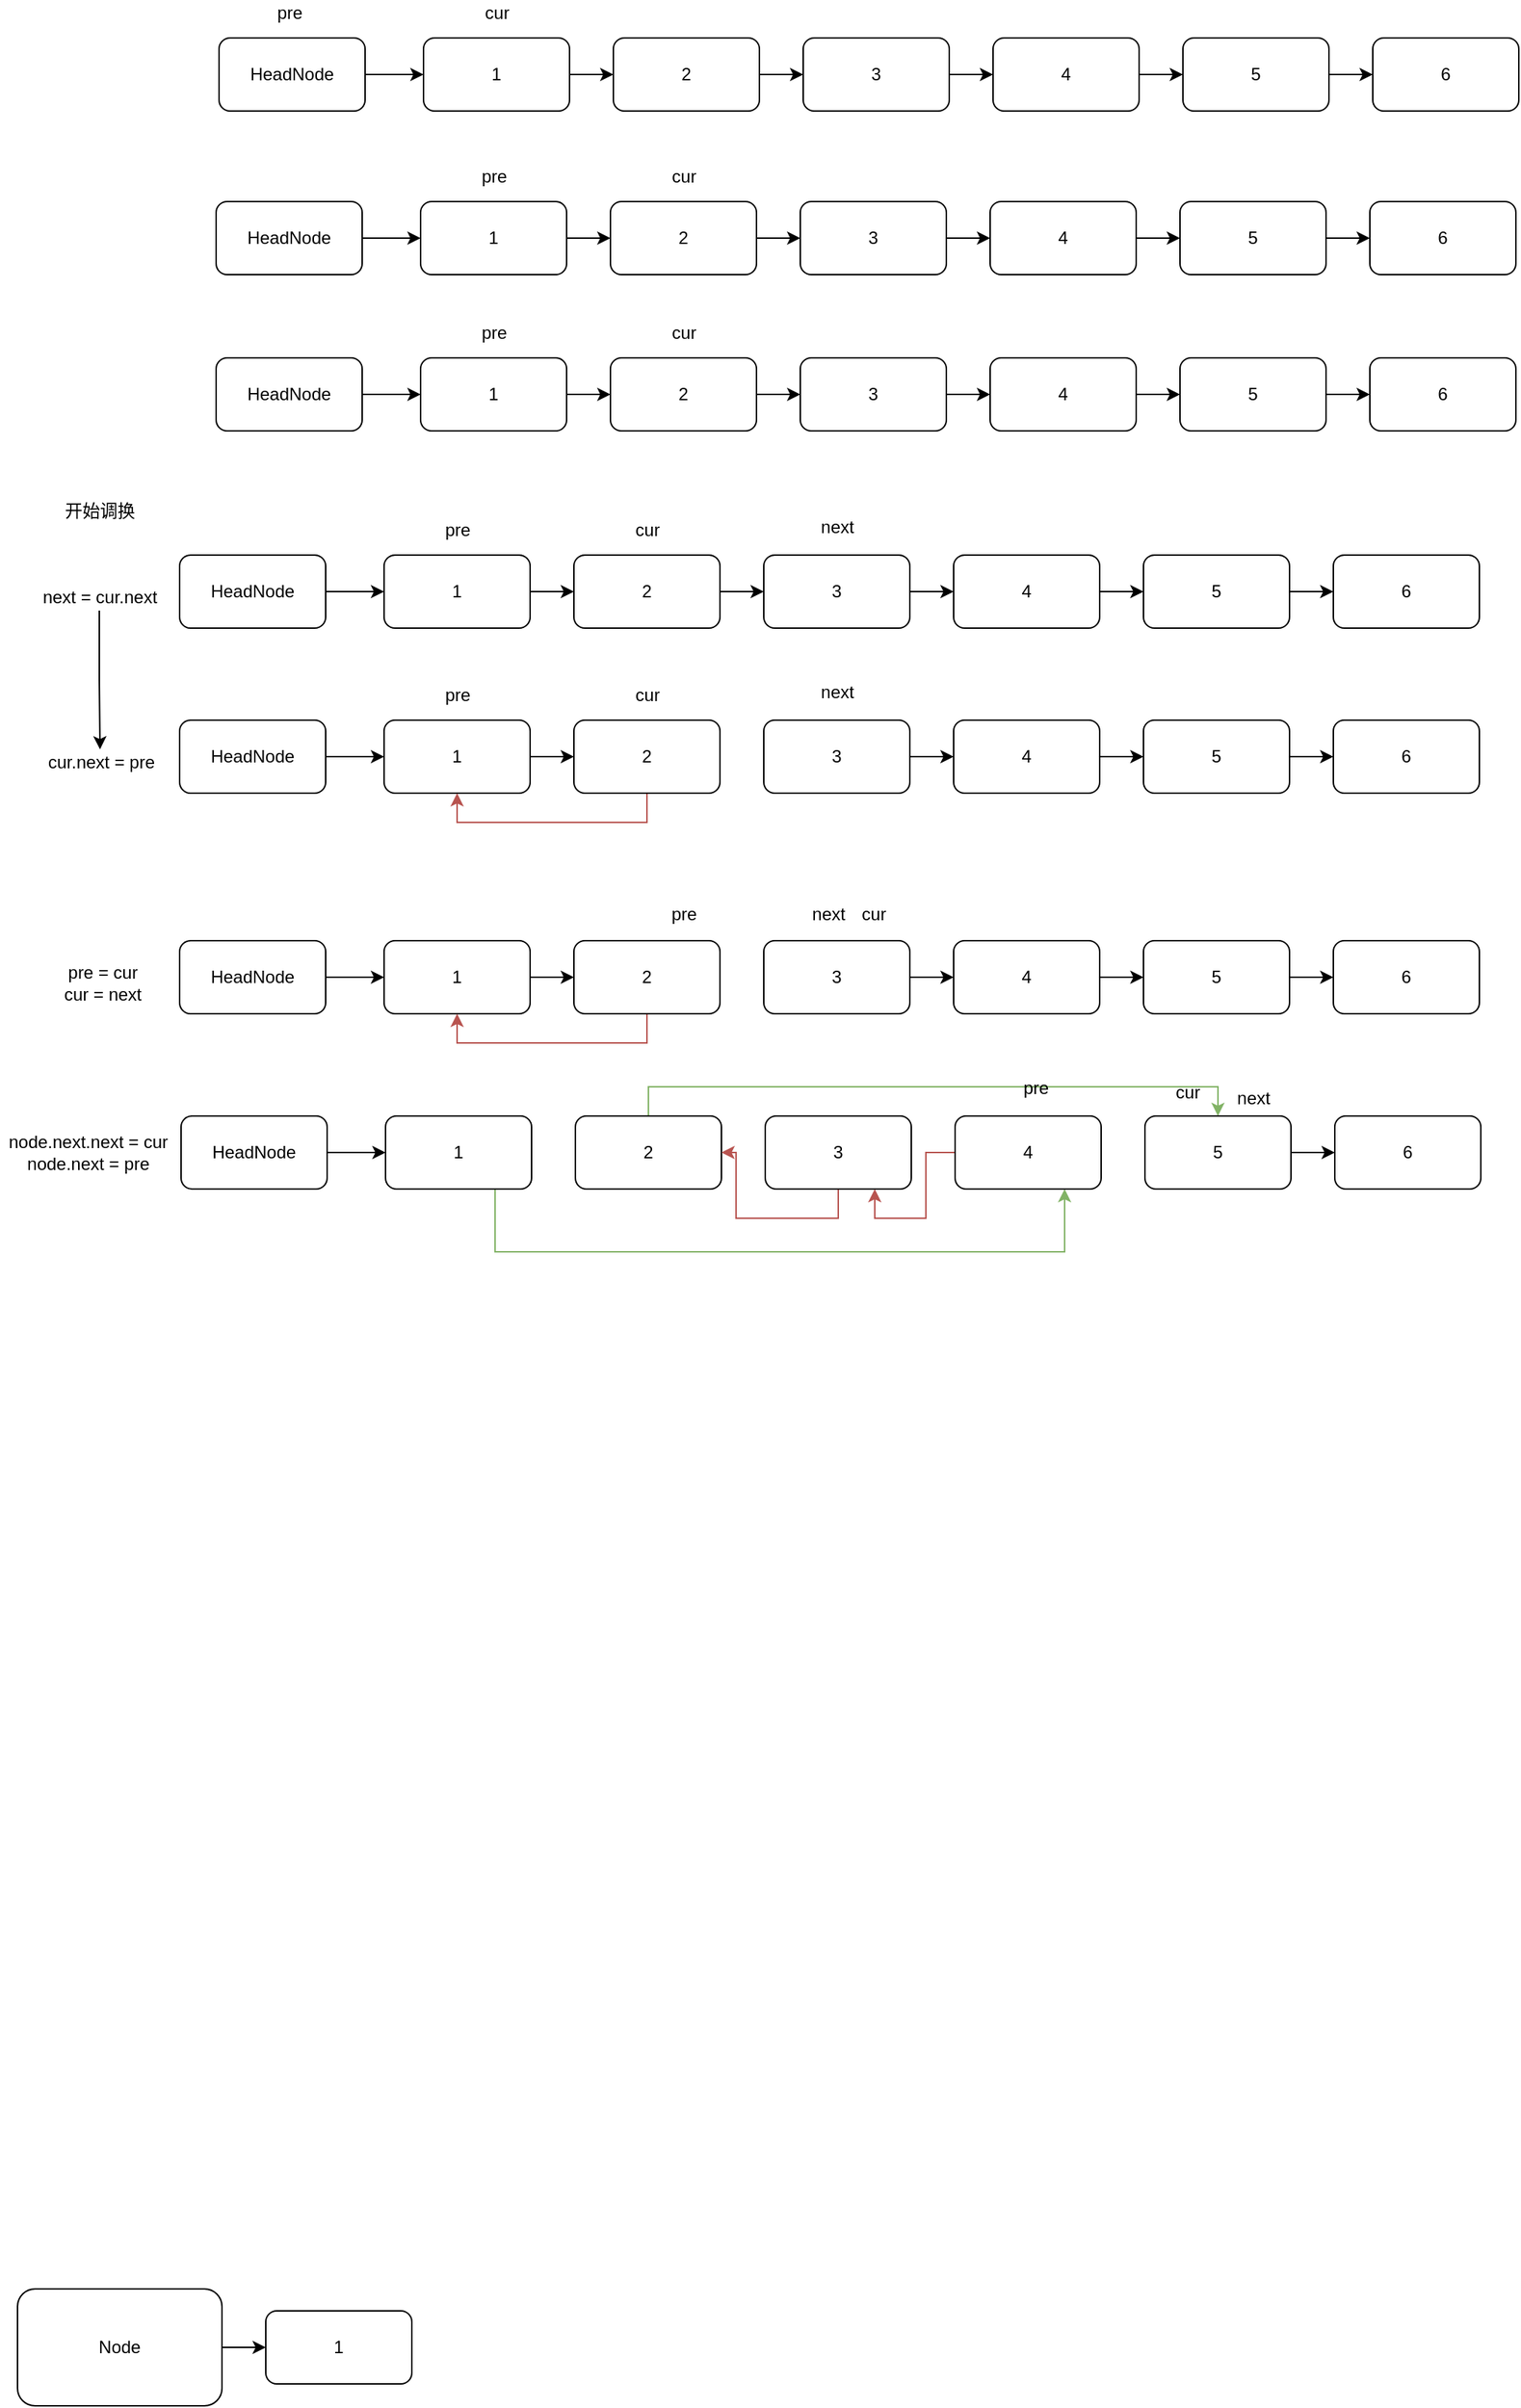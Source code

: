 <mxfile version="15.8.8" type="device" pages="2"><diagram id="jf20uG2tbqPHORZiXmAg" name="Page-1"><mxGraphModel dx="1438" dy="617" grid="0" gridSize="10" guides="1" tooltips="1" connect="1" arrows="1" fold="1" page="0" pageScale="1" pageWidth="827" pageHeight="1169" math="0" shadow="0"><root><mxCell id="0"/><mxCell id="1" parent="0"/><mxCell id="on6XGrHzbt7MuXWx3g0t-9" value="" style="edgeStyle=orthogonalEdgeStyle;rounded=0;orthogonalLoop=1;jettySize=auto;html=1;" edge="1" parent="1" source="on6XGrHzbt7MuXWx3g0t-1" target="on6XGrHzbt7MuXWx3g0t-3"><mxGeometry relative="1" as="geometry"/></mxCell><mxCell id="on6XGrHzbt7MuXWx3g0t-1" value="HeadNode" style="rounded=1;whiteSpace=wrap;html=1;" vertex="1" parent="1"><mxGeometry x="10" y="280" width="100" height="50" as="geometry"/></mxCell><mxCell id="on6XGrHzbt7MuXWx3g0t-10" value="" style="edgeStyle=orthogonalEdgeStyle;rounded=0;orthogonalLoop=1;jettySize=auto;html=1;" edge="1" parent="1" source="on6XGrHzbt7MuXWx3g0t-3" target="on6XGrHzbt7MuXWx3g0t-4"><mxGeometry relative="1" as="geometry"/></mxCell><mxCell id="on6XGrHzbt7MuXWx3g0t-3" value="1" style="rounded=1;whiteSpace=wrap;html=1;" vertex="1" parent="1"><mxGeometry x="150" y="280" width="100" height="50" as="geometry"/></mxCell><mxCell id="on6XGrHzbt7MuXWx3g0t-11" value="" style="edgeStyle=orthogonalEdgeStyle;rounded=0;orthogonalLoop=1;jettySize=auto;html=1;" edge="1" parent="1" source="on6XGrHzbt7MuXWx3g0t-4" target="on6XGrHzbt7MuXWx3g0t-5"><mxGeometry relative="1" as="geometry"/></mxCell><mxCell id="on6XGrHzbt7MuXWx3g0t-4" value="2" style="rounded=1;whiteSpace=wrap;html=1;" vertex="1" parent="1"><mxGeometry x="280" y="280" width="100" height="50" as="geometry"/></mxCell><mxCell id="on6XGrHzbt7MuXWx3g0t-12" value="" style="edgeStyle=orthogonalEdgeStyle;rounded=0;orthogonalLoop=1;jettySize=auto;html=1;" edge="1" parent="1" source="on6XGrHzbt7MuXWx3g0t-5" target="on6XGrHzbt7MuXWx3g0t-6"><mxGeometry relative="1" as="geometry"/></mxCell><mxCell id="on6XGrHzbt7MuXWx3g0t-5" value="3" style="rounded=1;whiteSpace=wrap;html=1;" vertex="1" parent="1"><mxGeometry x="410" y="280" width="100" height="50" as="geometry"/></mxCell><mxCell id="on6XGrHzbt7MuXWx3g0t-13" value="" style="edgeStyle=orthogonalEdgeStyle;rounded=0;orthogonalLoop=1;jettySize=auto;html=1;" edge="1" parent="1" source="on6XGrHzbt7MuXWx3g0t-6" target="on6XGrHzbt7MuXWx3g0t-7"><mxGeometry relative="1" as="geometry"/></mxCell><mxCell id="on6XGrHzbt7MuXWx3g0t-6" value="4" style="rounded=1;whiteSpace=wrap;html=1;" vertex="1" parent="1"><mxGeometry x="540" y="280" width="100" height="50" as="geometry"/></mxCell><mxCell id="on6XGrHzbt7MuXWx3g0t-14" value="" style="edgeStyle=orthogonalEdgeStyle;rounded=0;orthogonalLoop=1;jettySize=auto;html=1;" edge="1" parent="1" source="on6XGrHzbt7MuXWx3g0t-7" target="on6XGrHzbt7MuXWx3g0t-8"><mxGeometry relative="1" as="geometry"/></mxCell><mxCell id="on6XGrHzbt7MuXWx3g0t-7" value="5" style="rounded=1;whiteSpace=wrap;html=1;" vertex="1" parent="1"><mxGeometry x="670" y="280" width="100" height="50" as="geometry"/></mxCell><mxCell id="on6XGrHzbt7MuXWx3g0t-8" value="6" style="rounded=1;whiteSpace=wrap;html=1;" vertex="1" parent="1"><mxGeometry x="800" y="280" width="100" height="50" as="geometry"/></mxCell><mxCell id="on6XGrHzbt7MuXWx3g0t-15" value="pre" style="text;html=1;align=center;verticalAlign=middle;resizable=0;points=[];autosize=1;strokeColor=none;fillColor=none;" vertex="1" parent="1"><mxGeometry x="44" y="254" width="28" height="18" as="geometry"/></mxCell><mxCell id="on6XGrHzbt7MuXWx3g0t-16" value="cur" style="text;html=1;align=center;verticalAlign=middle;resizable=0;points=[];autosize=1;strokeColor=none;fillColor=none;" vertex="1" parent="1"><mxGeometry x="186.5" y="254" width="27" height="18" as="geometry"/></mxCell><mxCell id="on6XGrHzbt7MuXWx3g0t-17" value="" style="edgeStyle=orthogonalEdgeStyle;rounded=0;orthogonalLoop=1;jettySize=auto;html=1;" edge="1" parent="1" source="on6XGrHzbt7MuXWx3g0t-18" target="on6XGrHzbt7MuXWx3g0t-20"><mxGeometry relative="1" as="geometry"/></mxCell><mxCell id="on6XGrHzbt7MuXWx3g0t-18" value="HeadNode" style="rounded=1;whiteSpace=wrap;html=1;" vertex="1" parent="1"><mxGeometry x="8" y="392" width="100" height="50" as="geometry"/></mxCell><mxCell id="on6XGrHzbt7MuXWx3g0t-19" value="" style="edgeStyle=orthogonalEdgeStyle;rounded=0;orthogonalLoop=1;jettySize=auto;html=1;" edge="1" parent="1" source="on6XGrHzbt7MuXWx3g0t-20" target="on6XGrHzbt7MuXWx3g0t-22"><mxGeometry relative="1" as="geometry"/></mxCell><mxCell id="on6XGrHzbt7MuXWx3g0t-20" value="1" style="rounded=1;whiteSpace=wrap;html=1;" vertex="1" parent="1"><mxGeometry x="148" y="392" width="100" height="50" as="geometry"/></mxCell><mxCell id="on6XGrHzbt7MuXWx3g0t-21" value="" style="edgeStyle=orthogonalEdgeStyle;rounded=0;orthogonalLoop=1;jettySize=auto;html=1;" edge="1" parent="1" source="on6XGrHzbt7MuXWx3g0t-22" target="on6XGrHzbt7MuXWx3g0t-24"><mxGeometry relative="1" as="geometry"/></mxCell><mxCell id="on6XGrHzbt7MuXWx3g0t-22" value="2" style="rounded=1;whiteSpace=wrap;html=1;" vertex="1" parent="1"><mxGeometry x="278" y="392" width="100" height="50" as="geometry"/></mxCell><mxCell id="on6XGrHzbt7MuXWx3g0t-23" value="" style="edgeStyle=orthogonalEdgeStyle;rounded=0;orthogonalLoop=1;jettySize=auto;html=1;" edge="1" parent="1" source="on6XGrHzbt7MuXWx3g0t-24" target="on6XGrHzbt7MuXWx3g0t-26"><mxGeometry relative="1" as="geometry"/></mxCell><mxCell id="on6XGrHzbt7MuXWx3g0t-24" value="3" style="rounded=1;whiteSpace=wrap;html=1;" vertex="1" parent="1"><mxGeometry x="408" y="392" width="100" height="50" as="geometry"/></mxCell><mxCell id="on6XGrHzbt7MuXWx3g0t-25" value="" style="edgeStyle=orthogonalEdgeStyle;rounded=0;orthogonalLoop=1;jettySize=auto;html=1;" edge="1" parent="1" source="on6XGrHzbt7MuXWx3g0t-26" target="on6XGrHzbt7MuXWx3g0t-28"><mxGeometry relative="1" as="geometry"/></mxCell><mxCell id="on6XGrHzbt7MuXWx3g0t-26" value="4" style="rounded=1;whiteSpace=wrap;html=1;" vertex="1" parent="1"><mxGeometry x="538" y="392" width="100" height="50" as="geometry"/></mxCell><mxCell id="on6XGrHzbt7MuXWx3g0t-27" value="" style="edgeStyle=orthogonalEdgeStyle;rounded=0;orthogonalLoop=1;jettySize=auto;html=1;" edge="1" parent="1" source="on6XGrHzbt7MuXWx3g0t-28" target="on6XGrHzbt7MuXWx3g0t-29"><mxGeometry relative="1" as="geometry"/></mxCell><mxCell id="on6XGrHzbt7MuXWx3g0t-28" value="5" style="rounded=1;whiteSpace=wrap;html=1;" vertex="1" parent="1"><mxGeometry x="668" y="392" width="100" height="50" as="geometry"/></mxCell><mxCell id="on6XGrHzbt7MuXWx3g0t-29" value="6" style="rounded=1;whiteSpace=wrap;html=1;" vertex="1" parent="1"><mxGeometry x="798" y="392" width="100" height="50" as="geometry"/></mxCell><mxCell id="on6XGrHzbt7MuXWx3g0t-30" value="pre" style="text;html=1;align=center;verticalAlign=middle;resizable=0;points=[];autosize=1;strokeColor=none;fillColor=none;" vertex="1" parent="1"><mxGeometry x="184" y="366" width="28" height="18" as="geometry"/></mxCell><mxCell id="on6XGrHzbt7MuXWx3g0t-31" value="cur" style="text;html=1;align=center;verticalAlign=middle;resizable=0;points=[];autosize=1;strokeColor=none;fillColor=none;" vertex="1" parent="1"><mxGeometry x="314.5" y="366" width="27" height="18" as="geometry"/></mxCell><mxCell id="on6XGrHzbt7MuXWx3g0t-32" value="" style="edgeStyle=orthogonalEdgeStyle;rounded=0;orthogonalLoop=1;jettySize=auto;html=1;" edge="1" parent="1" source="on6XGrHzbt7MuXWx3g0t-33" target="on6XGrHzbt7MuXWx3g0t-35"><mxGeometry relative="1" as="geometry"/></mxCell><mxCell id="on6XGrHzbt7MuXWx3g0t-33" value="HeadNode" style="rounded=1;whiteSpace=wrap;html=1;" vertex="1" parent="1"><mxGeometry x="8" y="499" width="100" height="50" as="geometry"/></mxCell><mxCell id="on6XGrHzbt7MuXWx3g0t-34" value="" style="edgeStyle=orthogonalEdgeStyle;rounded=0;orthogonalLoop=1;jettySize=auto;html=1;" edge="1" parent="1" source="on6XGrHzbt7MuXWx3g0t-35" target="on6XGrHzbt7MuXWx3g0t-37"><mxGeometry relative="1" as="geometry"/></mxCell><mxCell id="on6XGrHzbt7MuXWx3g0t-35" value="1" style="rounded=1;whiteSpace=wrap;html=1;" vertex="1" parent="1"><mxGeometry x="148" y="499" width="100" height="50" as="geometry"/></mxCell><mxCell id="on6XGrHzbt7MuXWx3g0t-36" value="" style="edgeStyle=orthogonalEdgeStyle;rounded=0;orthogonalLoop=1;jettySize=auto;html=1;" edge="1" parent="1" source="on6XGrHzbt7MuXWx3g0t-37" target="on6XGrHzbt7MuXWx3g0t-39"><mxGeometry relative="1" as="geometry"/></mxCell><mxCell id="on6XGrHzbt7MuXWx3g0t-37" value="2" style="rounded=1;whiteSpace=wrap;html=1;" vertex="1" parent="1"><mxGeometry x="278" y="499" width="100" height="50" as="geometry"/></mxCell><mxCell id="on6XGrHzbt7MuXWx3g0t-38" value="" style="edgeStyle=orthogonalEdgeStyle;rounded=0;orthogonalLoop=1;jettySize=auto;html=1;" edge="1" parent="1" source="on6XGrHzbt7MuXWx3g0t-39" target="on6XGrHzbt7MuXWx3g0t-41"><mxGeometry relative="1" as="geometry"/></mxCell><mxCell id="on6XGrHzbt7MuXWx3g0t-39" value="3" style="rounded=1;whiteSpace=wrap;html=1;" vertex="1" parent="1"><mxGeometry x="408" y="499" width="100" height="50" as="geometry"/></mxCell><mxCell id="on6XGrHzbt7MuXWx3g0t-40" value="" style="edgeStyle=orthogonalEdgeStyle;rounded=0;orthogonalLoop=1;jettySize=auto;html=1;" edge="1" parent="1" source="on6XGrHzbt7MuXWx3g0t-41" target="on6XGrHzbt7MuXWx3g0t-43"><mxGeometry relative="1" as="geometry"/></mxCell><mxCell id="on6XGrHzbt7MuXWx3g0t-41" value="4" style="rounded=1;whiteSpace=wrap;html=1;" vertex="1" parent="1"><mxGeometry x="538" y="499" width="100" height="50" as="geometry"/></mxCell><mxCell id="on6XGrHzbt7MuXWx3g0t-42" value="" style="edgeStyle=orthogonalEdgeStyle;rounded=0;orthogonalLoop=1;jettySize=auto;html=1;" edge="1" parent="1" source="on6XGrHzbt7MuXWx3g0t-43" target="on6XGrHzbt7MuXWx3g0t-44"><mxGeometry relative="1" as="geometry"/></mxCell><mxCell id="on6XGrHzbt7MuXWx3g0t-43" value="5" style="rounded=1;whiteSpace=wrap;html=1;" vertex="1" parent="1"><mxGeometry x="668" y="499" width="100" height="50" as="geometry"/></mxCell><mxCell id="on6XGrHzbt7MuXWx3g0t-44" value="6" style="rounded=1;whiteSpace=wrap;html=1;" vertex="1" parent="1"><mxGeometry x="798" y="499" width="100" height="50" as="geometry"/></mxCell><mxCell id="on6XGrHzbt7MuXWx3g0t-45" value="pre" style="text;html=1;align=center;verticalAlign=middle;resizable=0;points=[];autosize=1;strokeColor=none;fillColor=none;" vertex="1" parent="1"><mxGeometry x="184" y="473" width="28" height="18" as="geometry"/></mxCell><mxCell id="on6XGrHzbt7MuXWx3g0t-46" value="cur" style="text;html=1;align=center;verticalAlign=middle;resizable=0;points=[];autosize=1;strokeColor=none;fillColor=none;" vertex="1" parent="1"><mxGeometry x="314.5" y="473" width="27" height="18" as="geometry"/></mxCell><mxCell id="on6XGrHzbt7MuXWx3g0t-50" value="" style="edgeStyle=orthogonalEdgeStyle;rounded=0;orthogonalLoop=1;jettySize=auto;html=1;" edge="1" parent="1" source="on6XGrHzbt7MuXWx3g0t-48" target="on6XGrHzbt7MuXWx3g0t-49"><mxGeometry relative="1" as="geometry"/></mxCell><mxCell id="on6XGrHzbt7MuXWx3g0t-48" value="Node" style="rounded=1;whiteSpace=wrap;html=1;" vertex="1" parent="1"><mxGeometry x="-128" y="1821" width="140" height="80" as="geometry"/></mxCell><mxCell id="on6XGrHzbt7MuXWx3g0t-49" value="1" style="rounded=1;whiteSpace=wrap;html=1;" vertex="1" parent="1"><mxGeometry x="42" y="1836" width="100" height="50" as="geometry"/></mxCell><mxCell id="on6XGrHzbt7MuXWx3g0t-51" value="开始调换" style="text;html=1;align=center;verticalAlign=middle;resizable=0;points=[];autosize=1;strokeColor=none;fillColor=none;" vertex="1" parent="1"><mxGeometry x="-101" y="595" width="58" height="18" as="geometry"/></mxCell><mxCell id="on6XGrHzbt7MuXWx3g0t-65" value="" style="edgeStyle=orthogonalEdgeStyle;rounded=0;orthogonalLoop=1;jettySize=auto;html=1;" edge="1" parent="1" source="on6XGrHzbt7MuXWx3g0t-66" target="on6XGrHzbt7MuXWx3g0t-68"><mxGeometry relative="1" as="geometry"/></mxCell><mxCell id="on6XGrHzbt7MuXWx3g0t-66" value="HeadNode" style="rounded=1;whiteSpace=wrap;html=1;" vertex="1" parent="1"><mxGeometry x="-17" y="634" width="100" height="50" as="geometry"/></mxCell><mxCell id="on6XGrHzbt7MuXWx3g0t-67" value="" style="edgeStyle=orthogonalEdgeStyle;rounded=0;orthogonalLoop=1;jettySize=auto;html=1;" edge="1" parent="1" source="on6XGrHzbt7MuXWx3g0t-68" target="on6XGrHzbt7MuXWx3g0t-70"><mxGeometry relative="1" as="geometry"/></mxCell><mxCell id="on6XGrHzbt7MuXWx3g0t-68" value="1" style="rounded=1;whiteSpace=wrap;html=1;" vertex="1" parent="1"><mxGeometry x="123" y="634" width="100" height="50" as="geometry"/></mxCell><mxCell id="on6XGrHzbt7MuXWx3g0t-69" value="" style="edgeStyle=orthogonalEdgeStyle;rounded=0;orthogonalLoop=1;jettySize=auto;html=1;" edge="1" parent="1" source="on6XGrHzbt7MuXWx3g0t-70" target="on6XGrHzbt7MuXWx3g0t-72"><mxGeometry relative="1" as="geometry"/></mxCell><mxCell id="on6XGrHzbt7MuXWx3g0t-70" value="2" style="rounded=1;whiteSpace=wrap;html=1;" vertex="1" parent="1"><mxGeometry x="253" y="634" width="100" height="50" as="geometry"/></mxCell><mxCell id="on6XGrHzbt7MuXWx3g0t-71" value="" style="edgeStyle=orthogonalEdgeStyle;rounded=0;orthogonalLoop=1;jettySize=auto;html=1;" edge="1" parent="1" source="on6XGrHzbt7MuXWx3g0t-72" target="on6XGrHzbt7MuXWx3g0t-74"><mxGeometry relative="1" as="geometry"/></mxCell><mxCell id="on6XGrHzbt7MuXWx3g0t-72" value="3" style="rounded=1;whiteSpace=wrap;html=1;" vertex="1" parent="1"><mxGeometry x="383" y="634" width="100" height="50" as="geometry"/></mxCell><mxCell id="on6XGrHzbt7MuXWx3g0t-73" value="" style="edgeStyle=orthogonalEdgeStyle;rounded=0;orthogonalLoop=1;jettySize=auto;html=1;" edge="1" parent="1" source="on6XGrHzbt7MuXWx3g0t-74" target="on6XGrHzbt7MuXWx3g0t-76"><mxGeometry relative="1" as="geometry"/></mxCell><mxCell id="on6XGrHzbt7MuXWx3g0t-74" value="4" style="rounded=1;whiteSpace=wrap;html=1;" vertex="1" parent="1"><mxGeometry x="513" y="634" width="100" height="50" as="geometry"/></mxCell><mxCell id="on6XGrHzbt7MuXWx3g0t-75" value="" style="edgeStyle=orthogonalEdgeStyle;rounded=0;orthogonalLoop=1;jettySize=auto;html=1;" edge="1" parent="1" source="on6XGrHzbt7MuXWx3g0t-76" target="on6XGrHzbt7MuXWx3g0t-77"><mxGeometry relative="1" as="geometry"/></mxCell><mxCell id="on6XGrHzbt7MuXWx3g0t-76" value="5" style="rounded=1;whiteSpace=wrap;html=1;" vertex="1" parent="1"><mxGeometry x="643" y="634" width="100" height="50" as="geometry"/></mxCell><mxCell id="on6XGrHzbt7MuXWx3g0t-77" value="6" style="rounded=1;whiteSpace=wrap;html=1;" vertex="1" parent="1"><mxGeometry x="773" y="634" width="100" height="50" as="geometry"/></mxCell><mxCell id="on6XGrHzbt7MuXWx3g0t-78" value="pre" style="text;html=1;align=center;verticalAlign=middle;resizable=0;points=[];autosize=1;strokeColor=none;fillColor=none;" vertex="1" parent="1"><mxGeometry x="159" y="608" width="28" height="18" as="geometry"/></mxCell><mxCell id="on6XGrHzbt7MuXWx3g0t-79" value="cur" style="text;html=1;align=center;verticalAlign=middle;resizable=0;points=[];autosize=1;strokeColor=none;fillColor=none;" vertex="1" parent="1"><mxGeometry x="289.5" y="608" width="27" height="18" as="geometry"/></mxCell><mxCell id="on6XGrHzbt7MuXWx3g0t-80" value="next" style="text;html=1;align=center;verticalAlign=middle;resizable=0;points=[];autosize=1;strokeColor=none;fillColor=none;" vertex="1" parent="1"><mxGeometry x="417" y="606" width="32" height="18" as="geometry"/></mxCell><mxCell id="on6XGrHzbt7MuXWx3g0t-100" value="" style="edgeStyle=orthogonalEdgeStyle;rounded=0;orthogonalLoop=1;jettySize=auto;html=1;" edge="1" parent="1" source="on6XGrHzbt7MuXWx3g0t-81" target="on6XGrHzbt7MuXWx3g0t-99"><mxGeometry relative="1" as="geometry"/></mxCell><mxCell id="on6XGrHzbt7MuXWx3g0t-81" value="next = cur.next" style="text;html=1;align=center;verticalAlign=middle;resizable=0;points=[];autosize=1;strokeColor=none;fillColor=none;" vertex="1" parent="1"><mxGeometry x="-116" y="654" width="88" height="18" as="geometry"/></mxCell><mxCell id="on6XGrHzbt7MuXWx3g0t-83" value="" style="edgeStyle=orthogonalEdgeStyle;rounded=0;orthogonalLoop=1;jettySize=auto;html=1;" edge="1" parent="1" source="on6XGrHzbt7MuXWx3g0t-84" target="on6XGrHzbt7MuXWx3g0t-86"><mxGeometry relative="1" as="geometry"/></mxCell><mxCell id="on6XGrHzbt7MuXWx3g0t-84" value="HeadNode" style="rounded=1;whiteSpace=wrap;html=1;" vertex="1" parent="1"><mxGeometry x="-17" y="747" width="100" height="50" as="geometry"/></mxCell><mxCell id="on6XGrHzbt7MuXWx3g0t-85" value="" style="edgeStyle=orthogonalEdgeStyle;rounded=0;orthogonalLoop=1;jettySize=auto;html=1;" edge="1" parent="1" source="on6XGrHzbt7MuXWx3g0t-86" target="on6XGrHzbt7MuXWx3g0t-88"><mxGeometry relative="1" as="geometry"/></mxCell><mxCell id="on6XGrHzbt7MuXWx3g0t-86" value="1" style="rounded=1;whiteSpace=wrap;html=1;" vertex="1" parent="1"><mxGeometry x="123" y="747" width="100" height="50" as="geometry"/></mxCell><mxCell id="on6XGrHzbt7MuXWx3g0t-102" style="edgeStyle=orthogonalEdgeStyle;rounded=0;orthogonalLoop=1;jettySize=auto;html=1;exitX=0.5;exitY=1;exitDx=0;exitDy=0;entryX=0.5;entryY=1;entryDx=0;entryDy=0;fontColor=#000000;fillColor=#f8cecc;strokeColor=#b85450;" edge="1" parent="1" source="on6XGrHzbt7MuXWx3g0t-88" target="on6XGrHzbt7MuXWx3g0t-86"><mxGeometry relative="1" as="geometry"/></mxCell><mxCell id="on6XGrHzbt7MuXWx3g0t-88" value="2" style="rounded=1;whiteSpace=wrap;html=1;" vertex="1" parent="1"><mxGeometry x="253" y="747" width="100" height="50" as="geometry"/></mxCell><mxCell id="on6XGrHzbt7MuXWx3g0t-89" value="" style="edgeStyle=orthogonalEdgeStyle;rounded=0;orthogonalLoop=1;jettySize=auto;html=1;" edge="1" parent="1" source="on6XGrHzbt7MuXWx3g0t-90" target="on6XGrHzbt7MuXWx3g0t-92"><mxGeometry relative="1" as="geometry"/></mxCell><mxCell id="on6XGrHzbt7MuXWx3g0t-90" value="3" style="rounded=1;whiteSpace=wrap;html=1;" vertex="1" parent="1"><mxGeometry x="383" y="747" width="100" height="50" as="geometry"/></mxCell><mxCell id="on6XGrHzbt7MuXWx3g0t-91" value="" style="edgeStyle=orthogonalEdgeStyle;rounded=0;orthogonalLoop=1;jettySize=auto;html=1;" edge="1" parent="1" source="on6XGrHzbt7MuXWx3g0t-92" target="on6XGrHzbt7MuXWx3g0t-94"><mxGeometry relative="1" as="geometry"/></mxCell><mxCell id="on6XGrHzbt7MuXWx3g0t-92" value="4" style="rounded=1;whiteSpace=wrap;html=1;" vertex="1" parent="1"><mxGeometry x="513" y="747" width="100" height="50" as="geometry"/></mxCell><mxCell id="on6XGrHzbt7MuXWx3g0t-93" value="" style="edgeStyle=orthogonalEdgeStyle;rounded=0;orthogonalLoop=1;jettySize=auto;html=1;" edge="1" parent="1" source="on6XGrHzbt7MuXWx3g0t-94" target="on6XGrHzbt7MuXWx3g0t-95"><mxGeometry relative="1" as="geometry"/></mxCell><mxCell id="on6XGrHzbt7MuXWx3g0t-94" value="5" style="rounded=1;whiteSpace=wrap;html=1;" vertex="1" parent="1"><mxGeometry x="643" y="747" width="100" height="50" as="geometry"/></mxCell><mxCell id="on6XGrHzbt7MuXWx3g0t-95" value="6" style="rounded=1;whiteSpace=wrap;html=1;" vertex="1" parent="1"><mxGeometry x="773" y="747" width="100" height="50" as="geometry"/></mxCell><mxCell id="on6XGrHzbt7MuXWx3g0t-96" value="pre" style="text;html=1;align=center;verticalAlign=middle;resizable=0;points=[];autosize=1;strokeColor=none;fillColor=none;" vertex="1" parent="1"><mxGeometry x="159" y="721" width="28" height="18" as="geometry"/></mxCell><mxCell id="on6XGrHzbt7MuXWx3g0t-97" value="cur" style="text;html=1;align=center;verticalAlign=middle;resizable=0;points=[];autosize=1;strokeColor=none;fillColor=none;" vertex="1" parent="1"><mxGeometry x="289.5" y="721" width="27" height="18" as="geometry"/></mxCell><mxCell id="on6XGrHzbt7MuXWx3g0t-98" value="next" style="text;html=1;align=center;verticalAlign=middle;resizable=0;points=[];autosize=1;strokeColor=none;fillColor=none;" vertex="1" parent="1"><mxGeometry x="417" y="719" width="32" height="18" as="geometry"/></mxCell><mxCell id="on6XGrHzbt7MuXWx3g0t-99" value="cur.next = pre" style="text;html=1;align=center;verticalAlign=middle;resizable=0;points=[];autosize=1;strokeColor=none;fillColor=none;" vertex="1" parent="1"><mxGeometry x="-113" y="767" width="83" height="18" as="geometry"/></mxCell><mxCell id="on6XGrHzbt7MuXWx3g0t-103" value="" style="edgeStyle=orthogonalEdgeStyle;rounded=0;orthogonalLoop=1;jettySize=auto;html=1;" edge="1" parent="1" source="on6XGrHzbt7MuXWx3g0t-104" target="on6XGrHzbt7MuXWx3g0t-106"><mxGeometry relative="1" as="geometry"/></mxCell><mxCell id="on6XGrHzbt7MuXWx3g0t-104" value="HeadNode" style="rounded=1;whiteSpace=wrap;html=1;" vertex="1" parent="1"><mxGeometry x="-17" y="898" width="100" height="50" as="geometry"/></mxCell><mxCell id="on6XGrHzbt7MuXWx3g0t-105" value="" style="edgeStyle=orthogonalEdgeStyle;rounded=0;orthogonalLoop=1;jettySize=auto;html=1;" edge="1" parent="1" source="on6XGrHzbt7MuXWx3g0t-106" target="on6XGrHzbt7MuXWx3g0t-108"><mxGeometry relative="1" as="geometry"/></mxCell><mxCell id="on6XGrHzbt7MuXWx3g0t-106" value="1" style="rounded=1;whiteSpace=wrap;html=1;" vertex="1" parent="1"><mxGeometry x="123" y="898" width="100" height="50" as="geometry"/></mxCell><mxCell id="on6XGrHzbt7MuXWx3g0t-107" style="edgeStyle=orthogonalEdgeStyle;rounded=0;orthogonalLoop=1;jettySize=auto;html=1;exitX=0.5;exitY=1;exitDx=0;exitDy=0;entryX=0.5;entryY=1;entryDx=0;entryDy=0;fontColor=#000000;fillColor=#f8cecc;strokeColor=#b85450;" edge="1" parent="1" source="on6XGrHzbt7MuXWx3g0t-108" target="on6XGrHzbt7MuXWx3g0t-106"><mxGeometry relative="1" as="geometry"/></mxCell><mxCell id="on6XGrHzbt7MuXWx3g0t-108" value="2" style="rounded=1;whiteSpace=wrap;html=1;" vertex="1" parent="1"><mxGeometry x="253" y="898" width="100" height="50" as="geometry"/></mxCell><mxCell id="on6XGrHzbt7MuXWx3g0t-109" value="" style="edgeStyle=orthogonalEdgeStyle;rounded=0;orthogonalLoop=1;jettySize=auto;html=1;" edge="1" parent="1" source="on6XGrHzbt7MuXWx3g0t-110" target="on6XGrHzbt7MuXWx3g0t-112"><mxGeometry relative="1" as="geometry"/></mxCell><mxCell id="on6XGrHzbt7MuXWx3g0t-110" value="3" style="rounded=1;whiteSpace=wrap;html=1;" vertex="1" parent="1"><mxGeometry x="383" y="898" width="100" height="50" as="geometry"/></mxCell><mxCell id="on6XGrHzbt7MuXWx3g0t-111" value="" style="edgeStyle=orthogonalEdgeStyle;rounded=0;orthogonalLoop=1;jettySize=auto;html=1;" edge="1" parent="1" source="on6XGrHzbt7MuXWx3g0t-112" target="on6XGrHzbt7MuXWx3g0t-114"><mxGeometry relative="1" as="geometry"/></mxCell><mxCell id="on6XGrHzbt7MuXWx3g0t-112" value="4" style="rounded=1;whiteSpace=wrap;html=1;" vertex="1" parent="1"><mxGeometry x="513" y="898" width="100" height="50" as="geometry"/></mxCell><mxCell id="on6XGrHzbt7MuXWx3g0t-113" value="" style="edgeStyle=orthogonalEdgeStyle;rounded=0;orthogonalLoop=1;jettySize=auto;html=1;" edge="1" parent="1" source="on6XGrHzbt7MuXWx3g0t-114" target="on6XGrHzbt7MuXWx3g0t-115"><mxGeometry relative="1" as="geometry"/></mxCell><mxCell id="on6XGrHzbt7MuXWx3g0t-114" value="5" style="rounded=1;whiteSpace=wrap;html=1;" vertex="1" parent="1"><mxGeometry x="643" y="898" width="100" height="50" as="geometry"/></mxCell><mxCell id="on6XGrHzbt7MuXWx3g0t-115" value="6" style="rounded=1;whiteSpace=wrap;html=1;" vertex="1" parent="1"><mxGeometry x="773" y="898" width="100" height="50" as="geometry"/></mxCell><mxCell id="on6XGrHzbt7MuXWx3g0t-116" value="pre = cur&lt;br&gt;cur = next" style="text;html=1;align=center;verticalAlign=middle;resizable=0;points=[];autosize=1;strokeColor=none;fillColor=none;" vertex="1" parent="1"><mxGeometry x="-102" y="911" width="63" height="32" as="geometry"/></mxCell><mxCell id="on6XGrHzbt7MuXWx3g0t-117" value="pre" style="text;html=1;align=center;verticalAlign=middle;resizable=0;points=[];autosize=1;strokeColor=none;fillColor=none;" vertex="1" parent="1"><mxGeometry x="313.5" y="871" width="28" height="18" as="geometry"/></mxCell><mxCell id="on6XGrHzbt7MuXWx3g0t-118" value="cur" style="text;html=1;align=center;verticalAlign=middle;resizable=0;points=[];autosize=1;strokeColor=none;fillColor=none;" vertex="1" parent="1"><mxGeometry x="444.5" y="871" width="27" height="18" as="geometry"/></mxCell><mxCell id="on6XGrHzbt7MuXWx3g0t-119" value="next" style="text;html=1;align=center;verticalAlign=middle;resizable=0;points=[];autosize=1;strokeColor=none;fillColor=none;" vertex="1" parent="1"><mxGeometry x="411" y="871" width="32" height="18" as="geometry"/></mxCell><mxCell id="on6XGrHzbt7MuXWx3g0t-120" value="" style="edgeStyle=orthogonalEdgeStyle;rounded=0;orthogonalLoop=1;jettySize=auto;html=1;" edge="1" parent="1" source="on6XGrHzbt7MuXWx3g0t-121" target="on6XGrHzbt7MuXWx3g0t-123"><mxGeometry relative="1" as="geometry"/></mxCell><mxCell id="on6XGrHzbt7MuXWx3g0t-121" value="HeadNode" style="rounded=1;whiteSpace=wrap;html=1;" vertex="1" parent="1"><mxGeometry x="-16" y="1018" width="100" height="50" as="geometry"/></mxCell><mxCell id="on6XGrHzbt7MuXWx3g0t-181" style="edgeStyle=orthogonalEdgeStyle;rounded=0;orthogonalLoop=1;jettySize=auto;html=1;exitX=0.75;exitY=1;exitDx=0;exitDy=0;entryX=0.75;entryY=1;entryDx=0;entryDy=0;fontColor=#000000;fillColor=#d5e8d4;strokeColor=#82b366;" edge="1" parent="1" source="on6XGrHzbt7MuXWx3g0t-123" target="on6XGrHzbt7MuXWx3g0t-129"><mxGeometry relative="1" as="geometry"><Array as="points"><mxPoint x="199" y="1111"/><mxPoint x="589" y="1111"/></Array></mxGeometry></mxCell><mxCell id="on6XGrHzbt7MuXWx3g0t-123" value="1" style="rounded=1;whiteSpace=wrap;html=1;" vertex="1" parent="1"><mxGeometry x="124" y="1018" width="100" height="50" as="geometry"/></mxCell><mxCell id="on6XGrHzbt7MuXWx3g0t-180" style="edgeStyle=orthogonalEdgeStyle;rounded=0;orthogonalLoop=1;jettySize=auto;html=1;exitX=0.5;exitY=0;exitDx=0;exitDy=0;entryX=0.5;entryY=0;entryDx=0;entryDy=0;fontColor=#000000;fillColor=#d5e8d4;strokeColor=#82b366;" edge="1" parent="1" source="on6XGrHzbt7MuXWx3g0t-125" target="on6XGrHzbt7MuXWx3g0t-131"><mxGeometry relative="1" as="geometry"/></mxCell><mxCell id="on6XGrHzbt7MuXWx3g0t-125" value="2" style="rounded=1;whiteSpace=wrap;html=1;" vertex="1" parent="1"><mxGeometry x="254" y="1018" width="100" height="50" as="geometry"/></mxCell><mxCell id="on6XGrHzbt7MuXWx3g0t-138" style="edgeStyle=orthogonalEdgeStyle;rounded=0;orthogonalLoop=1;jettySize=auto;html=1;exitX=0.5;exitY=1;exitDx=0;exitDy=0;entryX=1;entryY=0.5;entryDx=0;entryDy=0;fontColor=#000000;fillColor=#f8cecc;strokeColor=#b85450;" edge="1" parent="1" source="on6XGrHzbt7MuXWx3g0t-127" target="on6XGrHzbt7MuXWx3g0t-125"><mxGeometry relative="1" as="geometry"/></mxCell><mxCell id="on6XGrHzbt7MuXWx3g0t-127" value="3" style="rounded=1;whiteSpace=wrap;html=1;" vertex="1" parent="1"><mxGeometry x="384" y="1018" width="100" height="50" as="geometry"/></mxCell><mxCell id="on6XGrHzbt7MuXWx3g0t-179" style="edgeStyle=orthogonalEdgeStyle;rounded=0;orthogonalLoop=1;jettySize=auto;html=1;exitX=0;exitY=0.5;exitDx=0;exitDy=0;entryX=0.75;entryY=1;entryDx=0;entryDy=0;fontColor=#000000;fillColor=#f8cecc;strokeColor=#b85450;" edge="1" parent="1" source="on6XGrHzbt7MuXWx3g0t-129" target="on6XGrHzbt7MuXWx3g0t-127"><mxGeometry relative="1" as="geometry"/></mxCell><mxCell id="on6XGrHzbt7MuXWx3g0t-129" value="4" style="rounded=1;whiteSpace=wrap;html=1;" vertex="1" parent="1"><mxGeometry x="514" y="1018" width="100" height="50" as="geometry"/></mxCell><mxCell id="on6XGrHzbt7MuXWx3g0t-130" value="" style="edgeStyle=orthogonalEdgeStyle;rounded=0;orthogonalLoop=1;jettySize=auto;html=1;" edge="1" parent="1" source="on6XGrHzbt7MuXWx3g0t-131" target="on6XGrHzbt7MuXWx3g0t-132"><mxGeometry relative="1" as="geometry"/></mxCell><mxCell id="on6XGrHzbt7MuXWx3g0t-131" value="5" style="rounded=1;whiteSpace=wrap;html=1;" vertex="1" parent="1"><mxGeometry x="644" y="1018" width="100" height="50" as="geometry"/></mxCell><mxCell id="on6XGrHzbt7MuXWx3g0t-132" value="6" style="rounded=1;whiteSpace=wrap;html=1;" vertex="1" parent="1"><mxGeometry x="774" y="1018" width="100" height="50" as="geometry"/></mxCell><mxCell id="on6XGrHzbt7MuXWx3g0t-133" value="node.next.next = cur&lt;br&gt;node.next = pre" style="text;html=1;align=center;verticalAlign=middle;resizable=0;points=[];autosize=1;strokeColor=none;fillColor=none;" vertex="1" parent="1"><mxGeometry x="-140" y="1027" width="119" height="32" as="geometry"/></mxCell><mxCell id="on6XGrHzbt7MuXWx3g0t-135" value="pre" style="text;html=1;align=center;verticalAlign=middle;resizable=0;points=[];autosize=1;strokeColor=none;fillColor=none;" vertex="1" parent="1"><mxGeometry x="555" y="990" width="28" height="18" as="geometry"/></mxCell><mxCell id="on6XGrHzbt7MuXWx3g0t-136" value="cur" style="text;html=1;align=center;verticalAlign=middle;resizable=0;points=[];autosize=1;strokeColor=none;fillColor=none;" vertex="1" parent="1"><mxGeometry x="659" y="993" width="27" height="18" as="geometry"/></mxCell><mxCell id="on6XGrHzbt7MuXWx3g0t-137" value="next" style="text;html=1;align=center;verticalAlign=middle;resizable=0;points=[];autosize=1;strokeColor=none;fillColor=none;" vertex="1" parent="1"><mxGeometry x="702" y="997" width="32" height="18" as="geometry"/></mxCell></root></mxGraphModel></diagram><diagram id="YCv7CXpNy73_ypEJSNIe" name="Page-2"><mxGraphModel dx="1838" dy="617" grid="0" gridSize="10" guides="1" tooltips="1" connect="1" arrows="1" fold="1" page="0" pageScale="1" pageWidth="827" pageHeight="1169" math="0" shadow="0"><root><mxCell id="hAbQjZcbmbtriOdpdsQL-0"/><mxCell id="hAbQjZcbmbtriOdpdsQL-1" parent="hAbQjZcbmbtriOdpdsQL-0"/><mxCell id="tWwO8bvo8oaMPuHtRr1F-0" value="" style="edgeStyle=orthogonalEdgeStyle;rounded=0;orthogonalLoop=1;jettySize=auto;html=1;" edge="1" parent="hAbQjZcbmbtriOdpdsQL-1" source="tWwO8bvo8oaMPuHtRr1F-1" target="tWwO8bvo8oaMPuHtRr1F-3"><mxGeometry relative="1" as="geometry"/></mxCell><mxCell id="tWwO8bvo8oaMPuHtRr1F-1" value="HeadNode" style="rounded=1;whiteSpace=wrap;html=1;" vertex="1" parent="hAbQjZcbmbtriOdpdsQL-1"><mxGeometry x="-302" y="204" width="100" height="50" as="geometry"/></mxCell><mxCell id="tWwO8bvo8oaMPuHtRr1F-2" value="" style="edgeStyle=orthogonalEdgeStyle;rounded=0;orthogonalLoop=1;jettySize=auto;html=1;" edge="1" parent="hAbQjZcbmbtriOdpdsQL-1" source="tWwO8bvo8oaMPuHtRr1F-3" target="tWwO8bvo8oaMPuHtRr1F-5"><mxGeometry relative="1" as="geometry"/></mxCell><mxCell id="tWwO8bvo8oaMPuHtRr1F-3" value="1" style="rounded=1;whiteSpace=wrap;html=1;" vertex="1" parent="hAbQjZcbmbtriOdpdsQL-1"><mxGeometry x="-162" y="204" width="100" height="50" as="geometry"/></mxCell><mxCell id="tWwO8bvo8oaMPuHtRr1F-4" value="" style="edgeStyle=orthogonalEdgeStyle;rounded=0;orthogonalLoop=1;jettySize=auto;html=1;" edge="1" parent="hAbQjZcbmbtriOdpdsQL-1" source="tWwO8bvo8oaMPuHtRr1F-5" target="tWwO8bvo8oaMPuHtRr1F-7"><mxGeometry relative="1" as="geometry"/></mxCell><mxCell id="tWwO8bvo8oaMPuHtRr1F-5" value="2" style="rounded=1;whiteSpace=wrap;html=1;" vertex="1" parent="hAbQjZcbmbtriOdpdsQL-1"><mxGeometry x="-32" y="204" width="100" height="50" as="geometry"/></mxCell><mxCell id="tWwO8bvo8oaMPuHtRr1F-6" value="" style="edgeStyle=orthogonalEdgeStyle;rounded=0;orthogonalLoop=1;jettySize=auto;html=1;" edge="1" parent="hAbQjZcbmbtriOdpdsQL-1" source="tWwO8bvo8oaMPuHtRr1F-7" target="tWwO8bvo8oaMPuHtRr1F-9"><mxGeometry relative="1" as="geometry"/></mxCell><mxCell id="tWwO8bvo8oaMPuHtRr1F-7" value="3" style="rounded=1;whiteSpace=wrap;html=1;" vertex="1" parent="hAbQjZcbmbtriOdpdsQL-1"><mxGeometry x="98" y="204" width="100" height="50" as="geometry"/></mxCell><mxCell id="tWwO8bvo8oaMPuHtRr1F-8" value="" style="edgeStyle=orthogonalEdgeStyle;rounded=0;orthogonalLoop=1;jettySize=auto;html=1;" edge="1" parent="hAbQjZcbmbtriOdpdsQL-1" source="tWwO8bvo8oaMPuHtRr1F-9" target="tWwO8bvo8oaMPuHtRr1F-11"><mxGeometry relative="1" as="geometry"/></mxCell><mxCell id="tWwO8bvo8oaMPuHtRr1F-9" value="4" style="rounded=1;whiteSpace=wrap;html=1;" vertex="1" parent="hAbQjZcbmbtriOdpdsQL-1"><mxGeometry x="228" y="204" width="100" height="50" as="geometry"/></mxCell><mxCell id="tWwO8bvo8oaMPuHtRr1F-11" value="5" style="rounded=1;whiteSpace=wrap;html=1;" vertex="1" parent="hAbQjZcbmbtriOdpdsQL-1"><mxGeometry x="358" y="204" width="100" height="50" as="geometry"/></mxCell><mxCell id="tWwO8bvo8oaMPuHtRr1F-13" value="pre" style="text;html=1;align=center;verticalAlign=middle;resizable=0;points=[];autosize=1;strokeColor=none;fillColor=none;" vertex="1" parent="hAbQjZcbmbtriOdpdsQL-1"><mxGeometry x="-268" y="178" width="28" height="18" as="geometry"/></mxCell><mxCell id="tWwO8bvo8oaMPuHtRr1F-14" value="cur" style="text;html=1;align=center;verticalAlign=middle;resizable=0;points=[];autosize=1;strokeColor=none;fillColor=none;" vertex="1" parent="hAbQjZcbmbtriOdpdsQL-1"><mxGeometry x="-125.5" y="178" width="27" height="18" as="geometry"/></mxCell><mxCell id="tWwO8bvo8oaMPuHtRr1F-15" value="next" style="text;html=1;align=center;verticalAlign=middle;resizable=0;points=[];autosize=1;strokeColor=none;fillColor=none;fontColor=#000000;" vertex="1" parent="hAbQjZcbmbtriOdpdsQL-1"><mxGeometry x="2" y="179" width="32" height="18" as="geometry"/></mxCell><mxCell id="tWwO8bvo8oaMPuHtRr1F-32" style="edgeStyle=orthogonalEdgeStyle;rounded=0;orthogonalLoop=1;jettySize=auto;html=1;exitX=0.5;exitY=0;exitDx=0;exitDy=0;entryX=0.25;entryY=0;entryDx=0;entryDy=0;fontColor=#000000;fillColor=#fff2cc;strokeColor=#d6b656;" edge="1" parent="hAbQjZcbmbtriOdpdsQL-1" source="tWwO8bvo8oaMPuHtRr1F-17" target="tWwO8bvo8oaMPuHtRr1F-21"><mxGeometry relative="1" as="geometry"/></mxCell><mxCell id="tWwO8bvo8oaMPuHtRr1F-17" value="HeadNode" style="rounded=1;whiteSpace=wrap;html=1;" vertex="1" parent="hAbQjZcbmbtriOdpdsQL-1"><mxGeometry x="-300" y="325" width="100" height="50" as="geometry"/></mxCell><mxCell id="tWwO8bvo8oaMPuHtRr1F-30" style="edgeStyle=orthogonalEdgeStyle;rounded=0;orthogonalLoop=1;jettySize=auto;html=1;exitX=0.75;exitY=0;exitDx=0;exitDy=0;entryX=0.5;entryY=0;entryDx=0;entryDy=0;fontColor=#000000;fillColor=#f8cecc;strokeColor=#b85450;" edge="1" parent="hAbQjZcbmbtriOdpdsQL-1" source="tWwO8bvo8oaMPuHtRr1F-19" target="tWwO8bvo8oaMPuHtRr1F-23"><mxGeometry relative="1" as="geometry"><Array as="points"><mxPoint x="-85" y="291"/><mxPoint x="150" y="291"/></Array></mxGeometry></mxCell><mxCell id="tWwO8bvo8oaMPuHtRr1F-19" value="1" style="rounded=1;whiteSpace=wrap;html=1;" vertex="1" parent="hAbQjZcbmbtriOdpdsQL-1"><mxGeometry x="-160" y="325" width="100" height="50" as="geometry"/></mxCell><mxCell id="tWwO8bvo8oaMPuHtRr1F-56" style="edgeStyle=orthogonalEdgeStyle;rounded=0;orthogonalLoop=1;jettySize=auto;html=1;exitX=0.25;exitY=1;exitDx=0;exitDy=0;entryX=0.5;entryY=1;entryDx=0;entryDy=0;fontColor=#000000;" edge="1" parent="hAbQjZcbmbtriOdpdsQL-1" source="tWwO8bvo8oaMPuHtRr1F-21" target="tWwO8bvo8oaMPuHtRr1F-19"><mxGeometry relative="1" as="geometry"/></mxCell><mxCell id="tWwO8bvo8oaMPuHtRr1F-21" value="2" style="rounded=1;whiteSpace=wrap;html=1;" vertex="1" parent="hAbQjZcbmbtriOdpdsQL-1"><mxGeometry x="-30" y="325" width="100" height="50" as="geometry"/></mxCell><mxCell id="tWwO8bvo8oaMPuHtRr1F-57" value="" style="edgeStyle=orthogonalEdgeStyle;rounded=0;orthogonalLoop=1;jettySize=auto;html=1;fontColor=#000000;" edge="1" parent="hAbQjZcbmbtriOdpdsQL-1" source="tWwO8bvo8oaMPuHtRr1F-23" target="tWwO8bvo8oaMPuHtRr1F-25"><mxGeometry relative="1" as="geometry"/></mxCell><mxCell id="tWwO8bvo8oaMPuHtRr1F-23" value="3" style="rounded=1;whiteSpace=wrap;html=1;" vertex="1" parent="hAbQjZcbmbtriOdpdsQL-1"><mxGeometry x="100" y="325" width="100" height="50" as="geometry"/></mxCell><mxCell id="tWwO8bvo8oaMPuHtRr1F-24" value="" style="edgeStyle=orthogonalEdgeStyle;rounded=0;orthogonalLoop=1;jettySize=auto;html=1;" edge="1" parent="hAbQjZcbmbtriOdpdsQL-1" source="tWwO8bvo8oaMPuHtRr1F-25" target="tWwO8bvo8oaMPuHtRr1F-26"><mxGeometry relative="1" as="geometry"/></mxCell><mxCell id="tWwO8bvo8oaMPuHtRr1F-25" value="4" style="rounded=1;whiteSpace=wrap;html=1;" vertex="1" parent="hAbQjZcbmbtriOdpdsQL-1"><mxGeometry x="230" y="325" width="100" height="50" as="geometry"/></mxCell><mxCell id="tWwO8bvo8oaMPuHtRr1F-26" value="5" style="rounded=1;whiteSpace=wrap;html=1;" vertex="1" parent="hAbQjZcbmbtriOdpdsQL-1"><mxGeometry x="360" y="325" width="100" height="50" as="geometry"/></mxCell><mxCell id="tWwO8bvo8oaMPuHtRr1F-27" value="pre" style="text;html=1;align=center;verticalAlign=middle;resizable=0;points=[];autosize=1;strokeColor=none;fillColor=none;" vertex="1" parent="hAbQjZcbmbtriOdpdsQL-1"><mxGeometry x="-287" y="300" width="28" height="18" as="geometry"/></mxCell><mxCell id="tWwO8bvo8oaMPuHtRr1F-28" value="cur" style="text;html=1;align=center;verticalAlign=middle;resizable=0;points=[];autosize=1;strokeColor=none;fillColor=none;" vertex="1" parent="hAbQjZcbmbtriOdpdsQL-1"><mxGeometry x="-123.5" y="299" width="27" height="18" as="geometry"/></mxCell><mxCell id="tWwO8bvo8oaMPuHtRr1F-29" value="next" style="text;html=1;align=center;verticalAlign=middle;resizable=0;points=[];autosize=1;strokeColor=none;fillColor=none;fontColor=#000000;" vertex="1" parent="hAbQjZcbmbtriOdpdsQL-1"><mxGeometry x="4" y="300" width="32" height="18" as="geometry"/></mxCell><mxCell id="tWwO8bvo8oaMPuHtRr1F-58" value="" style="edgeStyle=orthogonalEdgeStyle;rounded=0;orthogonalLoop=1;jettySize=auto;html=1;fontColor=#000000;" edge="1" parent="hAbQjZcbmbtriOdpdsQL-1" source="tWwO8bvo8oaMPuHtRr1F-34" target="tWwO8bvo8oaMPuHtRr1F-38"><mxGeometry relative="1" as="geometry"/></mxCell><mxCell id="tWwO8bvo8oaMPuHtRr1F-34" value="HeadNode" style="rounded=1;whiteSpace=wrap;html=1;" vertex="1" parent="hAbQjZcbmbtriOdpdsQL-1"><mxGeometry x="-302" y="460" width="100" height="50" as="geometry"/></mxCell><mxCell id="tWwO8bvo8oaMPuHtRr1F-61" value="" style="edgeStyle=orthogonalEdgeStyle;rounded=0;orthogonalLoop=1;jettySize=auto;html=1;fontColor=#000000;" edge="1" parent="hAbQjZcbmbtriOdpdsQL-1" source="tWwO8bvo8oaMPuHtRr1F-36" target="tWwO8bvo8oaMPuHtRr1F-41"><mxGeometry relative="1" as="geometry"/></mxCell><mxCell id="tWwO8bvo8oaMPuHtRr1F-36" value="1" style="rounded=1;whiteSpace=wrap;html=1;" vertex="1" parent="hAbQjZcbmbtriOdpdsQL-1"><mxGeometry x="-37" y="460" width="100" height="50" as="geometry"/></mxCell><mxCell id="tWwO8bvo8oaMPuHtRr1F-60" value="" style="edgeStyle=orthogonalEdgeStyle;rounded=0;orthogonalLoop=1;jettySize=auto;html=1;fontColor=#000000;" edge="1" parent="hAbQjZcbmbtriOdpdsQL-1" source="tWwO8bvo8oaMPuHtRr1F-38" target="tWwO8bvo8oaMPuHtRr1F-36"><mxGeometry relative="1" as="geometry"/></mxCell><mxCell id="tWwO8bvo8oaMPuHtRr1F-38" value="2" style="rounded=1;whiteSpace=wrap;html=1;" vertex="1" parent="hAbQjZcbmbtriOdpdsQL-1"><mxGeometry x="-170" y="460" width="100" height="50" as="geometry"/></mxCell><mxCell id="tWwO8bvo8oaMPuHtRr1F-62" value="" style="edgeStyle=orthogonalEdgeStyle;rounded=0;orthogonalLoop=1;jettySize=auto;html=1;fontColor=#000000;" edge="1" parent="hAbQjZcbmbtriOdpdsQL-1" source="tWwO8bvo8oaMPuHtRr1F-41" target="tWwO8bvo8oaMPuHtRr1F-43"><mxGeometry relative="1" as="geometry"/></mxCell><mxCell id="tWwO8bvo8oaMPuHtRr1F-41" value="3" style="rounded=1;whiteSpace=wrap;html=1;" vertex="1" parent="hAbQjZcbmbtriOdpdsQL-1"><mxGeometry x="100" y="460" width="100" height="50" as="geometry"/></mxCell><mxCell id="tWwO8bvo8oaMPuHtRr1F-42" value="" style="edgeStyle=orthogonalEdgeStyle;rounded=0;orthogonalLoop=1;jettySize=auto;html=1;" edge="1" parent="hAbQjZcbmbtriOdpdsQL-1" source="tWwO8bvo8oaMPuHtRr1F-43" target="tWwO8bvo8oaMPuHtRr1F-44"><mxGeometry relative="1" as="geometry"/></mxCell><mxCell id="tWwO8bvo8oaMPuHtRr1F-43" value="4" style="rounded=1;whiteSpace=wrap;html=1;" vertex="1" parent="hAbQjZcbmbtriOdpdsQL-1"><mxGeometry x="237" y="460" width="100" height="50" as="geometry"/></mxCell><mxCell id="tWwO8bvo8oaMPuHtRr1F-44" value="5" style="rounded=1;whiteSpace=wrap;html=1;" vertex="1" parent="hAbQjZcbmbtriOdpdsQL-1"><mxGeometry x="367" y="460" width="100" height="50" as="geometry"/></mxCell><mxCell id="tWwO8bvo8oaMPuHtRr1F-63" value="cur" style="text;html=1;align=center;verticalAlign=middle;resizable=0;points=[];autosize=1;strokeColor=none;fillColor=none;" vertex="1" parent="hAbQjZcbmbtriOdpdsQL-1"><mxGeometry x="-7" y="436" width="27" height="18" as="geometry"/></mxCell><mxCell id="tWwO8bvo8oaMPuHtRr1F-64" value="next" style="text;html=1;align=center;verticalAlign=middle;resizable=0;points=[];autosize=1;strokeColor=none;fillColor=none;fontColor=#000000;" vertex="1" parent="hAbQjZcbmbtriOdpdsQL-1"><mxGeometry x="-134" y="436" width="32" height="18" as="geometry"/></mxCell><mxCell id="tWwO8bvo8oaMPuHtRr1F-65" value="" style="edgeStyle=orthogonalEdgeStyle;rounded=0;orthogonalLoop=1;jettySize=auto;html=1;fontColor=#000000;" edge="1" parent="hAbQjZcbmbtriOdpdsQL-1" source="tWwO8bvo8oaMPuHtRr1F-66" target="tWwO8bvo8oaMPuHtRr1F-70"><mxGeometry relative="1" as="geometry"/></mxCell><mxCell id="tWwO8bvo8oaMPuHtRr1F-86" style="edgeStyle=orthogonalEdgeStyle;rounded=0;orthogonalLoop=1;jettySize=auto;html=1;exitX=0.75;exitY=0;exitDx=0;exitDy=0;entryX=0.848;entryY=-0.008;entryDx=0;entryDy=0;entryPerimeter=0;fontColor=#000000;fillColor=#fff2cc;strokeColor=#d6b656;" edge="1" parent="hAbQjZcbmbtriOdpdsQL-1" source="tWwO8bvo8oaMPuHtRr1F-66" target="tWwO8bvo8oaMPuHtRr1F-72"><mxGeometry relative="1" as="geometry"/></mxCell><mxCell id="tWwO8bvo8oaMPuHtRr1F-66" value="HeadNode" style="rounded=1;whiteSpace=wrap;html=1;" vertex="1" parent="hAbQjZcbmbtriOdpdsQL-1"><mxGeometry x="-300" y="583" width="100" height="50" as="geometry"/></mxCell><mxCell id="tWwO8bvo8oaMPuHtRr1F-67" value="" style="edgeStyle=orthogonalEdgeStyle;rounded=0;orthogonalLoop=1;jettySize=auto;html=1;fontColor=#000000;" edge="1" parent="hAbQjZcbmbtriOdpdsQL-1" source="tWwO8bvo8oaMPuHtRr1F-68" target="tWwO8bvo8oaMPuHtRr1F-72"><mxGeometry relative="1" as="geometry"/></mxCell><mxCell id="tWwO8bvo8oaMPuHtRr1F-82" style="edgeStyle=orthogonalEdgeStyle;rounded=0;orthogonalLoop=1;jettySize=auto;html=1;exitX=0.5;exitY=0;exitDx=0;exitDy=0;entryX=0.5;entryY=0;entryDx=0;entryDy=0;fontColor=#000000;fillColor=#e1d5e7;strokeColor=#9673a6;" edge="1" parent="hAbQjZcbmbtriOdpdsQL-1" source="tWwO8bvo8oaMPuHtRr1F-68" target="tWwO8bvo8oaMPuHtRr1F-74"><mxGeometry relative="1" as="geometry"><Array as="points"><mxPoint x="15" y="548"/><mxPoint x="289" y="548"/></Array></mxGeometry></mxCell><mxCell id="tWwO8bvo8oaMPuHtRr1F-68" value="1" style="rounded=1;whiteSpace=wrap;html=1;" vertex="1" parent="hAbQjZcbmbtriOdpdsQL-1"><mxGeometry x="-35" y="583" width="100" height="50" as="geometry"/></mxCell><mxCell id="tWwO8bvo8oaMPuHtRr1F-69" value="" style="edgeStyle=orthogonalEdgeStyle;rounded=0;orthogonalLoop=1;jettySize=auto;html=1;fontColor=#000000;" edge="1" parent="hAbQjZcbmbtriOdpdsQL-1" source="tWwO8bvo8oaMPuHtRr1F-70" target="tWwO8bvo8oaMPuHtRr1F-68"><mxGeometry relative="1" as="geometry"/></mxCell><mxCell id="tWwO8bvo8oaMPuHtRr1F-70" value="2" style="rounded=1;whiteSpace=wrap;html=1;" vertex="1" parent="hAbQjZcbmbtriOdpdsQL-1"><mxGeometry x="-168" y="583" width="100" height="50" as="geometry"/></mxCell><mxCell id="tWwO8bvo8oaMPuHtRr1F-84" style="edgeStyle=orthogonalEdgeStyle;rounded=0;orthogonalLoop=1;jettySize=auto;html=1;exitX=0.5;exitY=1;exitDx=0;exitDy=0;entryX=0.5;entryY=1;entryDx=0;entryDy=0;fontColor=#000000;fillColor=#f8cecc;strokeColor=#b85450;" edge="1" parent="hAbQjZcbmbtriOdpdsQL-1" source="tWwO8bvo8oaMPuHtRr1F-72" target="tWwO8bvo8oaMPuHtRr1F-70"><mxGeometry relative="1" as="geometry"/></mxCell><mxCell id="tWwO8bvo8oaMPuHtRr1F-72" value="3" style="rounded=1;whiteSpace=wrap;html=1;" vertex="1" parent="hAbQjZcbmbtriOdpdsQL-1"><mxGeometry x="102" y="583" width="100" height="50" as="geometry"/></mxCell><mxCell id="tWwO8bvo8oaMPuHtRr1F-73" value="" style="edgeStyle=orthogonalEdgeStyle;rounded=0;orthogonalLoop=1;jettySize=auto;html=1;" edge="1" parent="hAbQjZcbmbtriOdpdsQL-1" source="tWwO8bvo8oaMPuHtRr1F-74" target="tWwO8bvo8oaMPuHtRr1F-75"><mxGeometry relative="1" as="geometry"/></mxCell><mxCell id="tWwO8bvo8oaMPuHtRr1F-74" value="4" style="rounded=1;whiteSpace=wrap;html=1;" vertex="1" parent="hAbQjZcbmbtriOdpdsQL-1"><mxGeometry x="239" y="583" width="100" height="50" as="geometry"/></mxCell><mxCell id="tWwO8bvo8oaMPuHtRr1F-75" value="5" style="rounded=1;whiteSpace=wrap;html=1;" vertex="1" parent="hAbQjZcbmbtriOdpdsQL-1"><mxGeometry x="369" y="583" width="100" height="50" as="geometry"/></mxCell><mxCell id="tWwO8bvo8oaMPuHtRr1F-76" value="cur" style="text;html=1;align=center;verticalAlign=middle;resizable=0;points=[];autosize=1;strokeColor=none;fillColor=none;" vertex="1" parent="hAbQjZcbmbtriOdpdsQL-1"><mxGeometry x="-5" y="559" width="27" height="18" as="geometry"/></mxCell><mxCell id="tWwO8bvo8oaMPuHtRr1F-77" value="next" style="text;html=1;align=center;verticalAlign=middle;resizable=0;points=[];autosize=1;strokeColor=none;fillColor=none;fontColor=#000000;" vertex="1" parent="hAbQjZcbmbtriOdpdsQL-1"><mxGeometry x="134" y="563" width="32" height="18" as="geometry"/></mxCell><mxCell id="tWwO8bvo8oaMPuHtRr1F-78" value="pre" style="text;html=1;align=center;verticalAlign=middle;resizable=0;points=[];autosize=1;strokeColor=none;fillColor=none;" vertex="1" parent="hAbQjZcbmbtriOdpdsQL-1"><mxGeometry x="-279" y="438" width="28" height="18" as="geometry"/></mxCell><mxCell id="tWwO8bvo8oaMPuHtRr1F-79" value="pre" style="text;html=1;align=center;verticalAlign=middle;resizable=0;points=[];autosize=1;strokeColor=none;fillColor=none;" vertex="1" parent="hAbQjZcbmbtriOdpdsQL-1"><mxGeometry x="-268" y="563" width="28" height="18" as="geometry"/></mxCell><mxCell id="tWwO8bvo8oaMPuHtRr1F-81" value="第一次循环完成" style="text;html=1;align=center;verticalAlign=middle;resizable=0;points=[];autosize=1;strokeColor=none;fillColor=none;fontColor=#000000;" vertex="1" parent="hAbQjZcbmbtriOdpdsQL-1"><mxGeometry x="-411" y="341" width="94" height="18" as="geometry"/></mxCell><mxCell id="tWwO8bvo8oaMPuHtRr1F-109" value="" style="edgeStyle=orthogonalEdgeStyle;rounded=0;orthogonalLoop=1;jettySize=auto;html=1;fontColor=#000000;" edge="1" parent="hAbQjZcbmbtriOdpdsQL-1" source="tWwO8bvo8oaMPuHtRr1F-88" target="tWwO8bvo8oaMPuHtRr1F-94"><mxGeometry relative="1" as="geometry"/></mxCell><mxCell id="tWwO8bvo8oaMPuHtRr1F-88" value="HeadNode" style="rounded=1;whiteSpace=wrap;html=1;" vertex="1" parent="hAbQjZcbmbtriOdpdsQL-1"><mxGeometry x="-298" y="703" width="100" height="50" as="geometry"/></mxCell><mxCell id="tWwO8bvo8oaMPuHtRr1F-110" value="" style="edgeStyle=orthogonalEdgeStyle;rounded=0;orthogonalLoop=1;jettySize=auto;html=1;fontColor=#000000;" edge="1" parent="hAbQjZcbmbtriOdpdsQL-1" source="tWwO8bvo8oaMPuHtRr1F-90" target="tWwO8bvo8oaMPuHtRr1F-96"><mxGeometry relative="1" as="geometry"/></mxCell><mxCell id="tWwO8bvo8oaMPuHtRr1F-90" value="1" style="rounded=1;whiteSpace=wrap;html=1;" vertex="1" parent="hAbQjZcbmbtriOdpdsQL-1"><mxGeometry x="101" y="703" width="100" height="50" as="geometry"/></mxCell><mxCell id="tWwO8bvo8oaMPuHtRr1F-91" value="" style="edgeStyle=orthogonalEdgeStyle;rounded=0;orthogonalLoop=1;jettySize=auto;html=1;fontColor=#000000;" edge="1" parent="hAbQjZcbmbtriOdpdsQL-1" source="tWwO8bvo8oaMPuHtRr1F-92" target="tWwO8bvo8oaMPuHtRr1F-90"><mxGeometry relative="1" as="geometry"/></mxCell><mxCell id="tWwO8bvo8oaMPuHtRr1F-92" value="2" style="rounded=1;whiteSpace=wrap;html=1;" vertex="1" parent="hAbQjZcbmbtriOdpdsQL-1"><mxGeometry x="-32" y="703" width="100" height="50" as="geometry"/></mxCell><mxCell id="tWwO8bvo8oaMPuHtRr1F-108" style="edgeStyle=orthogonalEdgeStyle;rounded=0;orthogonalLoop=1;jettySize=auto;html=1;exitX=1;exitY=0.5;exitDx=0;exitDy=0;entryX=0;entryY=0.5;entryDx=0;entryDy=0;fontColor=#000000;" edge="1" parent="hAbQjZcbmbtriOdpdsQL-1" source="tWwO8bvo8oaMPuHtRr1F-94" target="tWwO8bvo8oaMPuHtRr1F-92"><mxGeometry relative="1" as="geometry"/></mxCell><mxCell id="tWwO8bvo8oaMPuHtRr1F-94" value="3" style="rounded=1;whiteSpace=wrap;html=1;" vertex="1" parent="hAbQjZcbmbtriOdpdsQL-1"><mxGeometry x="-165" y="703" width="100" height="50" as="geometry"/></mxCell><mxCell id="tWwO8bvo8oaMPuHtRr1F-95" value="" style="edgeStyle=orthogonalEdgeStyle;rounded=0;orthogonalLoop=1;jettySize=auto;html=1;" edge="1" parent="hAbQjZcbmbtriOdpdsQL-1" source="tWwO8bvo8oaMPuHtRr1F-96" target="tWwO8bvo8oaMPuHtRr1F-97"><mxGeometry relative="1" as="geometry"/></mxCell><mxCell id="tWwO8bvo8oaMPuHtRr1F-96" value="4" style="rounded=1;whiteSpace=wrap;html=1;" vertex="1" parent="hAbQjZcbmbtriOdpdsQL-1"><mxGeometry x="232" y="703" width="100" height="50" as="geometry"/></mxCell><mxCell id="tWwO8bvo8oaMPuHtRr1F-97" value="5" style="rounded=1;whiteSpace=wrap;html=1;" vertex="1" parent="hAbQjZcbmbtriOdpdsQL-1"><mxGeometry x="362" y="703" width="100" height="50" as="geometry"/></mxCell><mxCell id="tWwO8bvo8oaMPuHtRr1F-98" value="cur" style="text;html=1;align=center;verticalAlign=middle;resizable=0;points=[];autosize=1;strokeColor=none;fillColor=none;" vertex="1" parent="hAbQjZcbmbtriOdpdsQL-1"><mxGeometry x="131" y="679" width="27" height="18" as="geometry"/></mxCell><mxCell id="tWwO8bvo8oaMPuHtRr1F-99" value="next" style="text;html=1;align=center;verticalAlign=middle;resizable=0;points=[];autosize=1;strokeColor=none;fillColor=none;fontColor=#000000;" vertex="1" parent="hAbQjZcbmbtriOdpdsQL-1"><mxGeometry x="4" y="679" width="32" height="18" as="geometry"/></mxCell><mxCell id="tWwO8bvo8oaMPuHtRr1F-100" value="pre" style="text;html=1;align=center;verticalAlign=middle;resizable=0;points=[];autosize=1;strokeColor=none;fillColor=none;" vertex="1" parent="hAbQjZcbmbtriOdpdsQL-1"><mxGeometry x="-277" y="683" width="28" height="18" as="geometry"/></mxCell><mxCell id="tWwO8bvo8oaMPuHtRr1F-101" value="第二次循环完成" style="text;html=1;align=center;verticalAlign=middle;resizable=0;points=[];autosize=1;strokeColor=none;fillColor=none;fontColor=#000000;" vertex="1" parent="hAbQjZcbmbtriOdpdsQL-1"><mxGeometry x="-409" y="719" width="94" height="18" as="geometry"/></mxCell><mxCell id="tWwO8bvo8oaMPuHtRr1F-111" value="" style="edgeStyle=orthogonalEdgeStyle;rounded=0;orthogonalLoop=1;jettySize=auto;html=1;fontColor=#000000;" edge="1" parent="hAbQjZcbmbtriOdpdsQL-1" source="tWwO8bvo8oaMPuHtRr1F-112" target="tWwO8bvo8oaMPuHtRr1F-118"><mxGeometry relative="1" as="geometry"/></mxCell><mxCell id="tWwO8bvo8oaMPuHtRr1F-112" value="HeadNode" style="rounded=1;whiteSpace=wrap;html=1;" vertex="1" parent="hAbQjZcbmbtriOdpdsQL-1"><mxGeometry x="-298" y="802" width="100" height="50" as="geometry"/></mxCell><mxCell id="tWwO8bvo8oaMPuHtRr1F-113" value="" style="edgeStyle=orthogonalEdgeStyle;rounded=0;orthogonalLoop=1;jettySize=auto;html=1;fontColor=#000000;" edge="1" parent="hAbQjZcbmbtriOdpdsQL-1" source="tWwO8bvo8oaMPuHtRr1F-114" target="tWwO8bvo8oaMPuHtRr1F-120"><mxGeometry relative="1" as="geometry"/></mxCell><mxCell id="tWwO8bvo8oaMPuHtRr1F-114" value="1" style="rounded=1;whiteSpace=wrap;html=1;" vertex="1" parent="hAbQjZcbmbtriOdpdsQL-1"><mxGeometry x="101" y="802" width="100" height="50" as="geometry"/></mxCell><mxCell id="tWwO8bvo8oaMPuHtRr1F-115" value="" style="edgeStyle=orthogonalEdgeStyle;rounded=0;orthogonalLoop=1;jettySize=auto;html=1;fontColor=#000000;" edge="1" parent="hAbQjZcbmbtriOdpdsQL-1" source="tWwO8bvo8oaMPuHtRr1F-116" target="tWwO8bvo8oaMPuHtRr1F-114"><mxGeometry relative="1" as="geometry"/></mxCell><mxCell id="tWwO8bvo8oaMPuHtRr1F-116" value="2" style="rounded=1;whiteSpace=wrap;html=1;" vertex="1" parent="hAbQjZcbmbtriOdpdsQL-1"><mxGeometry x="-32" y="802" width="100" height="50" as="geometry"/></mxCell><mxCell id="tWwO8bvo8oaMPuHtRr1F-117" style="edgeStyle=orthogonalEdgeStyle;rounded=0;orthogonalLoop=1;jettySize=auto;html=1;exitX=1;exitY=0.5;exitDx=0;exitDy=0;entryX=0;entryY=0.5;entryDx=0;entryDy=0;fontColor=#000000;" edge="1" parent="hAbQjZcbmbtriOdpdsQL-1" source="tWwO8bvo8oaMPuHtRr1F-118" target="tWwO8bvo8oaMPuHtRr1F-116"><mxGeometry relative="1" as="geometry"/></mxCell><mxCell id="tWwO8bvo8oaMPuHtRr1F-118" value="3" style="rounded=1;whiteSpace=wrap;html=1;" vertex="1" parent="hAbQjZcbmbtriOdpdsQL-1"><mxGeometry x="-165" y="802" width="100" height="50" as="geometry"/></mxCell><mxCell id="tWwO8bvo8oaMPuHtRr1F-119" value="" style="edgeStyle=orthogonalEdgeStyle;rounded=0;orthogonalLoop=1;jettySize=auto;html=1;" edge="1" parent="hAbQjZcbmbtriOdpdsQL-1" source="tWwO8bvo8oaMPuHtRr1F-120" target="tWwO8bvo8oaMPuHtRr1F-121"><mxGeometry relative="1" as="geometry"/></mxCell><mxCell id="tWwO8bvo8oaMPuHtRr1F-120" value="4" style="rounded=1;whiteSpace=wrap;html=1;" vertex="1" parent="hAbQjZcbmbtriOdpdsQL-1"><mxGeometry x="232" y="802" width="100" height="50" as="geometry"/></mxCell><mxCell id="tWwO8bvo8oaMPuHtRr1F-121" value="5" style="rounded=1;whiteSpace=wrap;html=1;" vertex="1" parent="hAbQjZcbmbtriOdpdsQL-1"><mxGeometry x="362" y="802" width="100" height="50" as="geometry"/></mxCell><mxCell id="tWwO8bvo8oaMPuHtRr1F-122" value="cur" style="text;html=1;align=center;verticalAlign=middle;resizable=0;points=[];autosize=1;strokeColor=#b85450;fillColor=#f8cecc;" vertex="1" parent="hAbQjZcbmbtriOdpdsQL-1"><mxGeometry x="268.5" y="778" width="27" height="18" as="geometry"/></mxCell><mxCell id="tWwO8bvo8oaMPuHtRr1F-123" value="next" style="text;html=1;align=center;verticalAlign=middle;resizable=0;points=[];autosize=1;strokeColor=none;fillColor=none;fontColor=#000000;" vertex="1" parent="hAbQjZcbmbtriOdpdsQL-1"><mxGeometry x="4" y="778" width="32" height="18" as="geometry"/></mxCell><mxCell id="tWwO8bvo8oaMPuHtRr1F-124" value="pre" style="text;html=1;align=center;verticalAlign=middle;resizable=0;points=[];autosize=1;strokeColor=#b85450;fillColor=#f8cecc;" vertex="1" parent="hAbQjZcbmbtriOdpdsQL-1"><mxGeometry x="134" y="778" width="28" height="18" as="geometry"/></mxCell><mxCell id="tWwO8bvo8oaMPuHtRr1F-125" value="下一组分割" style="text;html=1;align=center;verticalAlign=middle;resizable=0;points=[];autosize=1;strokeColor=none;fillColor=none;fontColor=#000000;" vertex="1" parent="hAbQjZcbmbtriOdpdsQL-1"><mxGeometry x="-397" y="818" width="70" height="18" as="geometry"/></mxCell><mxCell id="tWwO8bvo8oaMPuHtRr1F-126" value="pre =&amp;nbsp; cur&lt;br&gt;cur = pre.next" style="text;html=1;align=center;verticalAlign=middle;resizable=0;points=[];autosize=1;strokeColor=none;fillColor=none;fontColor=#000000;" vertex="1" parent="hAbQjZcbmbtriOdpdsQL-1"><mxGeometry x="-401" y="841" width="84" height="32" as="geometry"/></mxCell></root></mxGraphModel></diagram></mxfile>